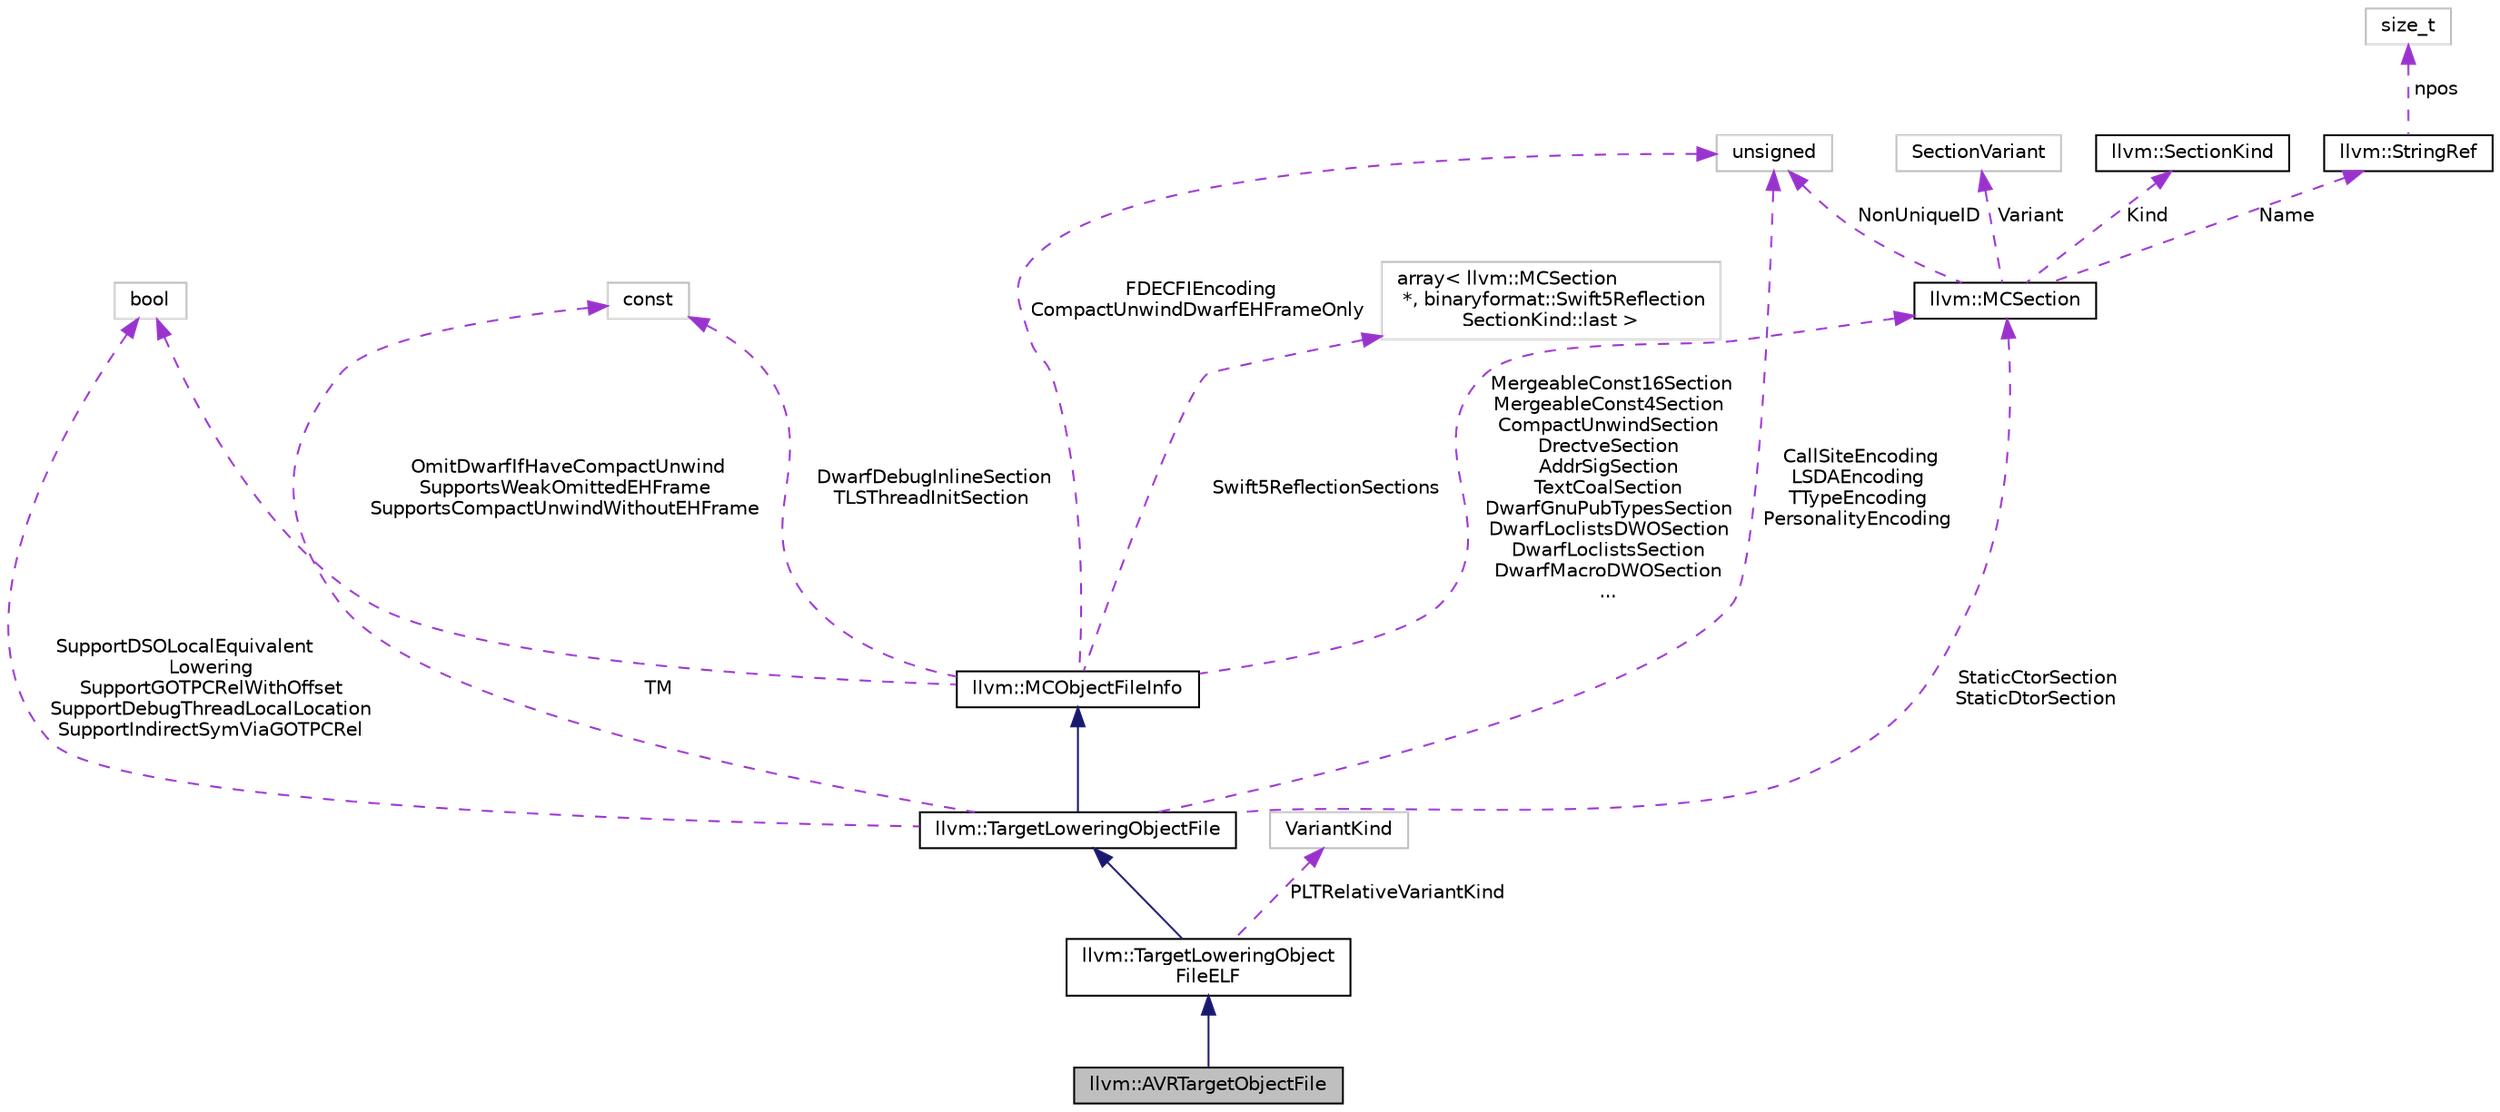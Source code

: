 digraph "llvm::AVRTargetObjectFile"
{
 // LATEX_PDF_SIZE
  bgcolor="transparent";
  edge [fontname="Helvetica",fontsize="10",labelfontname="Helvetica",labelfontsize="10"];
  node [fontname="Helvetica",fontsize="10",shape=record];
  Node1 [label="llvm::AVRTargetObjectFile",height=0.2,width=0.4,color="black", fillcolor="grey75", style="filled", fontcolor="black",tooltip="Lowering for an AVR ELF32 object file."];
  Node2 -> Node1 [dir="back",color="midnightblue",fontsize="10",style="solid",fontname="Helvetica"];
  Node2 [label="llvm::TargetLoweringObject\lFileELF",height=0.2,width=0.4,color="black",URL="$classllvm_1_1TargetLoweringObjectFileELF.html",tooltip=" "];
  Node3 -> Node2 [dir="back",color="midnightblue",fontsize="10",style="solid",fontname="Helvetica"];
  Node3 [label="llvm::TargetLoweringObjectFile",height=0.2,width=0.4,color="black",URL="$classllvm_1_1TargetLoweringObjectFile.html",tooltip=" "];
  Node4 -> Node3 [dir="back",color="midnightblue",fontsize="10",style="solid",fontname="Helvetica"];
  Node4 [label="llvm::MCObjectFileInfo",height=0.2,width=0.4,color="black",URL="$classllvm_1_1MCObjectFileInfo.html",tooltip=" "];
  Node5 -> Node4 [dir="back",color="darkorchid3",fontsize="10",style="dashed",label=" Swift5ReflectionSections" ,fontname="Helvetica"];
  Node5 [label="array\< llvm::MCSection\l *, binaryformat::Swift5Reflection\lSectionKind::last \>",height=0.2,width=0.4,color="grey75",tooltip=" "];
  Node6 -> Node4 [dir="back",color="darkorchid3",fontsize="10",style="dashed",label=" OmitDwarfIfHaveCompactUnwind\nSupportsWeakOmittedEHFrame\nSupportsCompactUnwindWithoutEHFrame" ,fontname="Helvetica"];
  Node6 [label="bool",height=0.2,width=0.4,color="grey75",tooltip=" "];
  Node7 -> Node4 [dir="back",color="darkorchid3",fontsize="10",style="dashed",label=" DwarfDebugInlineSection\nTLSThreadInitSection" ,fontname="Helvetica"];
  Node7 [label="const",height=0.2,width=0.4,color="grey75",tooltip=" "];
  Node8 -> Node4 [dir="back",color="darkorchid3",fontsize="10",style="dashed",label=" MergeableConst16Section\nMergeableConst4Section\nCompactUnwindSection\nDrectveSection\nAddrSigSection\nTextCoalSection\nDwarfGnuPubTypesSection\nDwarfLoclistsDWOSection\nDwarfLoclistsSection\nDwarfMacroDWOSection\n..." ,fontname="Helvetica"];
  Node8 [label="llvm::MCSection",height=0.2,width=0.4,color="black",URL="$classllvm_1_1MCSection.html",tooltip="Instances of this class represent a uniqued identifier for a section in the current translation unit."];
  Node9 -> Node8 [dir="back",color="darkorchid3",fontsize="10",style="dashed",label=" Kind" ,fontname="Helvetica"];
  Node9 [label="llvm::SectionKind",height=0.2,width=0.4,color="black",URL="$classllvm_1_1SectionKind.html",tooltip="SectionKind - This is a simple POD value that classifies the properties of a section."];
  Node10 -> Node8 [dir="back",color="darkorchid3",fontsize="10",style="dashed",label=" Variant" ,fontname="Helvetica"];
  Node10 [label="SectionVariant",height=0.2,width=0.4,color="grey75",tooltip=" "];
  Node11 -> Node8 [dir="back",color="darkorchid3",fontsize="10",style="dashed",label=" NonUniqueID" ,fontname="Helvetica"];
  Node11 [label="unsigned",height=0.2,width=0.4,color="grey75",tooltip=" "];
  Node12 -> Node8 [dir="back",color="darkorchid3",fontsize="10",style="dashed",label=" Name" ,fontname="Helvetica"];
  Node12 [label="llvm::StringRef",height=0.2,width=0.4,color="black",URL="$classllvm_1_1StringRef.html",tooltip="StringRef - Represent a constant reference to a string, i.e."];
  Node13 -> Node12 [dir="back",color="darkorchid3",fontsize="10",style="dashed",label=" npos" ,fontname="Helvetica"];
  Node13 [label="size_t",height=0.2,width=0.4,color="grey75",tooltip=" "];
  Node11 -> Node4 [dir="back",color="darkorchid3",fontsize="10",style="dashed",label=" FDECFIEncoding\nCompactUnwindDwarfEHFrameOnly" ,fontname="Helvetica"];
  Node6 -> Node3 [dir="back",color="darkorchid3",fontsize="10",style="dashed",label=" SupportDSOLocalEquivalent\lLowering\nSupportGOTPCRelWithOffset\nSupportDebugThreadLocalLocation\nSupportIndirectSymViaGOTPCRel" ,fontname="Helvetica"];
  Node7 -> Node3 [dir="back",color="darkorchid3",fontsize="10",style="dashed",label=" TM" ,fontname="Helvetica"];
  Node8 -> Node3 [dir="back",color="darkorchid3",fontsize="10",style="dashed",label=" StaticCtorSection\nStaticDtorSection" ,fontname="Helvetica"];
  Node11 -> Node3 [dir="back",color="darkorchid3",fontsize="10",style="dashed",label=" CallSiteEncoding\nLSDAEncoding\nTTypeEncoding\nPersonalityEncoding" ,fontname="Helvetica"];
  Node14 -> Node2 [dir="back",color="darkorchid3",fontsize="10",style="dashed",label=" PLTRelativeVariantKind" ,fontname="Helvetica"];
  Node14 [label="VariantKind",height=0.2,width=0.4,color="grey75",tooltip=" "];
}
